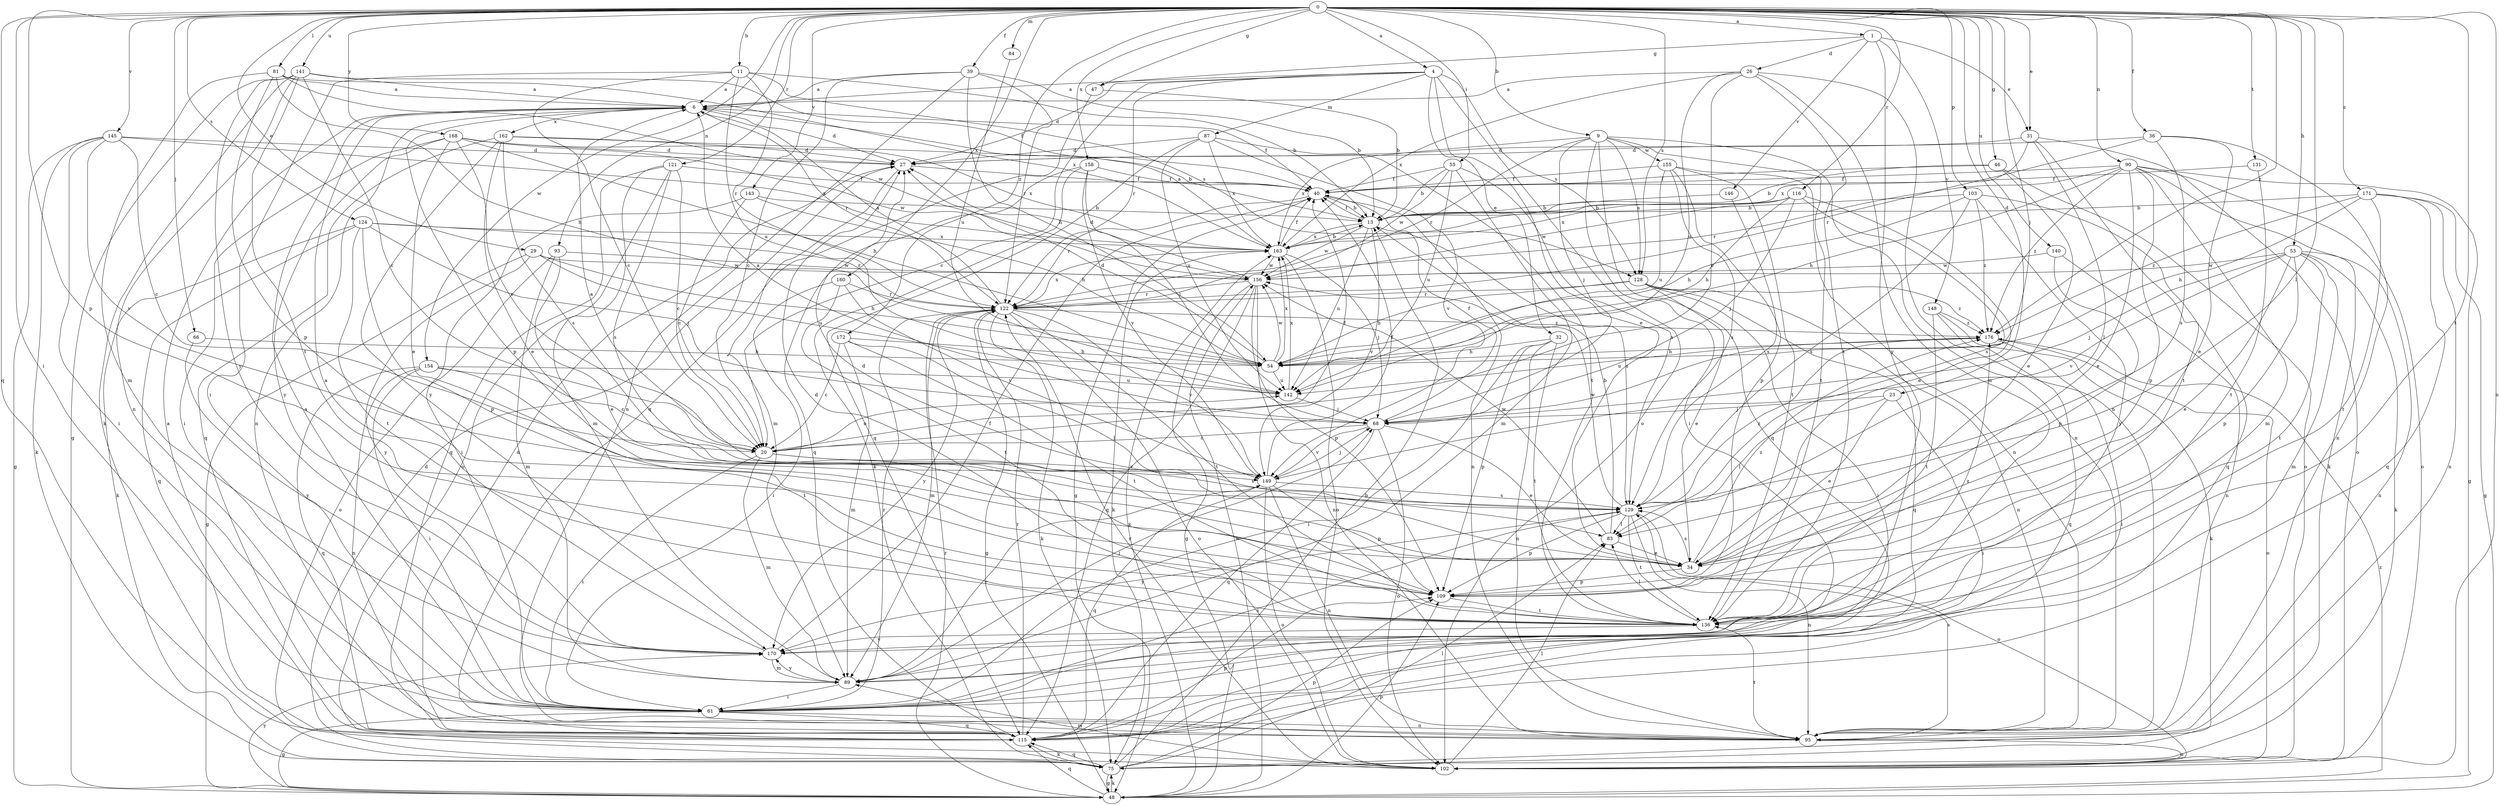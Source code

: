 strict digraph  {
0;
1;
4;
6;
9;
11;
13;
20;
23;
26;
27;
29;
31;
32;
34;
36;
39;
40;
46;
47;
48;
53;
54;
55;
61;
66;
68;
75;
81;
83;
84;
87;
89;
90;
93;
95;
102;
103;
109;
115;
116;
121;
122;
124;
128;
129;
131;
136;
140;
141;
142;
143;
145;
146;
148;
149;
154;
155;
156;
158;
160;
162;
163;
168;
170;
171;
172;
176;
0 -> 1  [label=a];
0 -> 4  [label=a];
0 -> 9  [label=b];
0 -> 11  [label=b];
0 -> 23  [label=d];
0 -> 29  [label=e];
0 -> 31  [label=e];
0 -> 36  [label=f];
0 -> 39  [label=f];
0 -> 46  [label=g];
0 -> 47  [label=g];
0 -> 53  [label=h];
0 -> 55  [label=i];
0 -> 61  [label=i];
0 -> 66  [label=j];
0 -> 68  [label=j];
0 -> 81  [label=l];
0 -> 83  [label=l];
0 -> 84  [label=m];
0 -> 90  [label=n];
0 -> 93  [label=n];
0 -> 102  [label=o];
0 -> 103  [label=p];
0 -> 109  [label=p];
0 -> 115  [label=q];
0 -> 116  [label=r];
0 -> 121  [label=r];
0 -> 124  [label=s];
0 -> 128  [label=s];
0 -> 131  [label=t];
0 -> 136  [label=t];
0 -> 140  [label=u];
0 -> 141  [label=u];
0 -> 143  [label=v];
0 -> 145  [label=v];
0 -> 154  [label=w];
0 -> 158  [label=x];
0 -> 160  [label=x];
0 -> 168  [label=y];
0 -> 171  [label=z];
0 -> 172  [label=z];
0 -> 176  [label=z];
1 -> 26  [label=d];
1 -> 31  [label=e];
1 -> 47  [label=g];
1 -> 146  [label=v];
1 -> 148  [label=v];
1 -> 170  [label=y];
4 -> 6  [label=a];
4 -> 20  [label=c];
4 -> 27  [label=d];
4 -> 32  [label=e];
4 -> 34  [label=e];
4 -> 87  [label=m];
4 -> 102  [label=o];
4 -> 122  [label=r];
4 -> 128  [label=s];
6 -> 27  [label=d];
6 -> 40  [label=f];
6 -> 95  [label=n];
6 -> 109  [label=p];
6 -> 122  [label=r];
6 -> 162  [label=x];
9 -> 61  [label=i];
9 -> 68  [label=j];
9 -> 95  [label=n];
9 -> 115  [label=q];
9 -> 122  [label=r];
9 -> 128  [label=s];
9 -> 136  [label=t];
9 -> 155  [label=w];
9 -> 163  [label=x];
11 -> 6  [label=a];
11 -> 13  [label=b];
11 -> 20  [label=c];
11 -> 61  [label=i];
11 -> 122  [label=r];
11 -> 128  [label=s];
11 -> 142  [label=u];
13 -> 40  [label=f];
13 -> 129  [label=s];
13 -> 142  [label=u];
13 -> 149  [label=v];
13 -> 156  [label=w];
13 -> 163  [label=x];
20 -> 40  [label=f];
20 -> 61  [label=i];
20 -> 89  [label=m];
20 -> 129  [label=s];
20 -> 142  [label=u];
20 -> 149  [label=v];
23 -> 34  [label=e];
23 -> 61  [label=i];
23 -> 68  [label=j];
23 -> 83  [label=l];
26 -> 6  [label=a];
26 -> 20  [label=c];
26 -> 89  [label=m];
26 -> 95  [label=n];
26 -> 136  [label=t];
26 -> 142  [label=u];
26 -> 163  [label=x];
27 -> 40  [label=f];
27 -> 89  [label=m];
29 -> 48  [label=g];
29 -> 54  [label=h];
29 -> 142  [label=u];
29 -> 156  [label=w];
29 -> 170  [label=y];
31 -> 27  [label=d];
31 -> 83  [label=l];
31 -> 102  [label=o];
31 -> 136  [label=t];
31 -> 163  [label=x];
32 -> 54  [label=h];
32 -> 61  [label=i];
32 -> 95  [label=n];
32 -> 109  [label=p];
32 -> 136  [label=t];
34 -> 27  [label=d];
34 -> 109  [label=p];
34 -> 129  [label=s];
34 -> 176  [label=z];
36 -> 27  [label=d];
36 -> 34  [label=e];
36 -> 95  [label=n];
36 -> 122  [label=r];
36 -> 129  [label=s];
39 -> 6  [label=a];
39 -> 13  [label=b];
39 -> 20  [label=c];
39 -> 54  [label=h];
39 -> 95  [label=n];
39 -> 122  [label=r];
40 -> 13  [label=b];
40 -> 48  [label=g];
40 -> 95  [label=n];
40 -> 122  [label=r];
46 -> 13  [label=b];
46 -> 34  [label=e];
46 -> 40  [label=f];
46 -> 102  [label=o];
47 -> 13  [label=b];
47 -> 115  [label=q];
48 -> 75  [label=k];
48 -> 109  [label=p];
48 -> 115  [label=q];
48 -> 122  [label=r];
48 -> 156  [label=w];
48 -> 163  [label=x];
48 -> 170  [label=y];
48 -> 176  [label=z];
53 -> 34  [label=e];
53 -> 68  [label=j];
53 -> 75  [label=k];
53 -> 89  [label=m];
53 -> 95  [label=n];
53 -> 109  [label=p];
53 -> 136  [label=t];
53 -> 149  [label=v];
53 -> 156  [label=w];
54 -> 27  [label=d];
54 -> 142  [label=u];
54 -> 156  [label=w];
54 -> 163  [label=x];
55 -> 13  [label=b];
55 -> 40  [label=f];
55 -> 89  [label=m];
55 -> 129  [label=s];
55 -> 142  [label=u];
55 -> 156  [label=w];
61 -> 6  [label=a];
61 -> 48  [label=g];
61 -> 95  [label=n];
61 -> 115  [label=q];
61 -> 122  [label=r];
61 -> 129  [label=s];
66 -> 54  [label=h];
66 -> 170  [label=y];
68 -> 6  [label=a];
68 -> 20  [label=c];
68 -> 34  [label=e];
68 -> 40  [label=f];
68 -> 102  [label=o];
68 -> 115  [label=q];
68 -> 149  [label=v];
75 -> 13  [label=b];
75 -> 27  [label=d];
75 -> 48  [label=g];
75 -> 83  [label=l];
75 -> 109  [label=p];
75 -> 115  [label=q];
81 -> 6  [label=a];
81 -> 54  [label=h];
81 -> 89  [label=m];
81 -> 109  [label=p];
81 -> 156  [label=w];
81 -> 163  [label=x];
83 -> 13  [label=b];
83 -> 34  [label=e];
83 -> 156  [label=w];
84 -> 142  [label=u];
87 -> 27  [label=d];
87 -> 115  [label=q];
87 -> 136  [label=t];
87 -> 142  [label=u];
87 -> 149  [label=v];
87 -> 163  [label=x];
89 -> 61  [label=i];
89 -> 68  [label=j];
89 -> 149  [label=v];
89 -> 170  [label=y];
90 -> 34  [label=e];
90 -> 40  [label=f];
90 -> 48  [label=g];
90 -> 54  [label=h];
90 -> 75  [label=k];
90 -> 89  [label=m];
90 -> 102  [label=o];
90 -> 109  [label=p];
90 -> 122  [label=r];
90 -> 176  [label=z];
93 -> 34  [label=e];
93 -> 89  [label=m];
93 -> 102  [label=o];
93 -> 156  [label=w];
95 -> 102  [label=o];
95 -> 129  [label=s];
95 -> 136  [label=t];
102 -> 83  [label=l];
102 -> 89  [label=m];
102 -> 122  [label=r];
103 -> 13  [label=b];
103 -> 54  [label=h];
103 -> 115  [label=q];
103 -> 129  [label=s];
103 -> 170  [label=y];
103 -> 176  [label=z];
109 -> 136  [label=t];
115 -> 6  [label=a];
115 -> 27  [label=d];
115 -> 75  [label=k];
115 -> 109  [label=p];
115 -> 122  [label=r];
116 -> 13  [label=b];
116 -> 34  [label=e];
116 -> 54  [label=h];
116 -> 68  [label=j];
116 -> 129  [label=s];
116 -> 156  [label=w];
116 -> 163  [label=x];
121 -> 20  [label=c];
121 -> 40  [label=f];
121 -> 89  [label=m];
121 -> 102  [label=o];
121 -> 115  [label=q];
121 -> 129  [label=s];
122 -> 6  [label=a];
122 -> 48  [label=g];
122 -> 75  [label=k];
122 -> 89  [label=m];
122 -> 102  [label=o];
122 -> 136  [label=t];
122 -> 149  [label=v];
122 -> 163  [label=x];
122 -> 170  [label=y];
122 -> 176  [label=z];
124 -> 68  [label=j];
124 -> 75  [label=k];
124 -> 109  [label=p];
124 -> 115  [label=q];
124 -> 122  [label=r];
124 -> 136  [label=t];
124 -> 163  [label=x];
128 -> 34  [label=e];
128 -> 54  [label=h];
128 -> 61  [label=i];
128 -> 95  [label=n];
128 -> 115  [label=q];
128 -> 122  [label=r];
128 -> 176  [label=z];
129 -> 83  [label=l];
129 -> 95  [label=n];
129 -> 102  [label=o];
129 -> 109  [label=p];
129 -> 136  [label=t];
129 -> 156  [label=w];
129 -> 170  [label=y];
129 -> 176  [label=z];
131 -> 40  [label=f];
131 -> 136  [label=t];
136 -> 27  [label=d];
136 -> 83  [label=l];
136 -> 170  [label=y];
136 -> 176  [label=z];
140 -> 95  [label=n];
140 -> 109  [label=p];
140 -> 156  [label=w];
141 -> 6  [label=a];
141 -> 20  [label=c];
141 -> 40  [label=f];
141 -> 48  [label=g];
141 -> 75  [label=k];
141 -> 95  [label=n];
141 -> 136  [label=t];
141 -> 170  [label=y];
142 -> 68  [label=j];
142 -> 163  [label=x];
143 -> 13  [label=b];
143 -> 20  [label=c];
143 -> 54  [label=h];
143 -> 61  [label=i];
145 -> 20  [label=c];
145 -> 27  [label=d];
145 -> 48  [label=g];
145 -> 61  [label=i];
145 -> 75  [label=k];
145 -> 149  [label=v];
145 -> 163  [label=x];
146 -> 13  [label=b];
146 -> 129  [label=s];
148 -> 75  [label=k];
148 -> 115  [label=q];
148 -> 136  [label=t];
148 -> 176  [label=z];
149 -> 6  [label=a];
149 -> 40  [label=f];
149 -> 68  [label=j];
149 -> 95  [label=n];
149 -> 102  [label=o];
149 -> 109  [label=p];
149 -> 115  [label=q];
149 -> 129  [label=s];
154 -> 20  [label=c];
154 -> 61  [label=i];
154 -> 95  [label=n];
154 -> 115  [label=q];
154 -> 136  [label=t];
154 -> 142  [label=u];
155 -> 40  [label=f];
155 -> 95  [label=n];
155 -> 109  [label=p];
155 -> 129  [label=s];
155 -> 136  [label=t];
155 -> 142  [label=u];
156 -> 27  [label=d];
156 -> 48  [label=g];
156 -> 95  [label=n];
156 -> 109  [label=p];
156 -> 115  [label=q];
156 -> 122  [label=r];
158 -> 40  [label=f];
158 -> 68  [label=j];
158 -> 75  [label=k];
158 -> 115  [label=q];
158 -> 149  [label=v];
160 -> 61  [label=i];
160 -> 122  [label=r];
160 -> 136  [label=t];
160 -> 149  [label=v];
162 -> 13  [label=b];
162 -> 27  [label=d];
162 -> 34  [label=e];
162 -> 115  [label=q];
162 -> 129  [label=s];
162 -> 170  [label=y];
163 -> 6  [label=a];
163 -> 13  [label=b];
163 -> 40  [label=f];
163 -> 68  [label=j];
163 -> 75  [label=k];
163 -> 102  [label=o];
163 -> 156  [label=w];
168 -> 20  [label=c];
168 -> 27  [label=d];
168 -> 34  [label=e];
168 -> 54  [label=h];
168 -> 61  [label=i];
168 -> 156  [label=w];
168 -> 163  [label=x];
168 -> 170  [label=y];
170 -> 6  [label=a];
170 -> 40  [label=f];
170 -> 89  [label=m];
171 -> 13  [label=b];
171 -> 48  [label=g];
171 -> 54  [label=h];
171 -> 95  [label=n];
171 -> 115  [label=q];
171 -> 136  [label=t];
171 -> 176  [label=z];
172 -> 20  [label=c];
172 -> 54  [label=h];
172 -> 83  [label=l];
172 -> 89  [label=m];
172 -> 136  [label=t];
176 -> 54  [label=h];
176 -> 61  [label=i];
176 -> 102  [label=o];
176 -> 142  [label=u];
}
